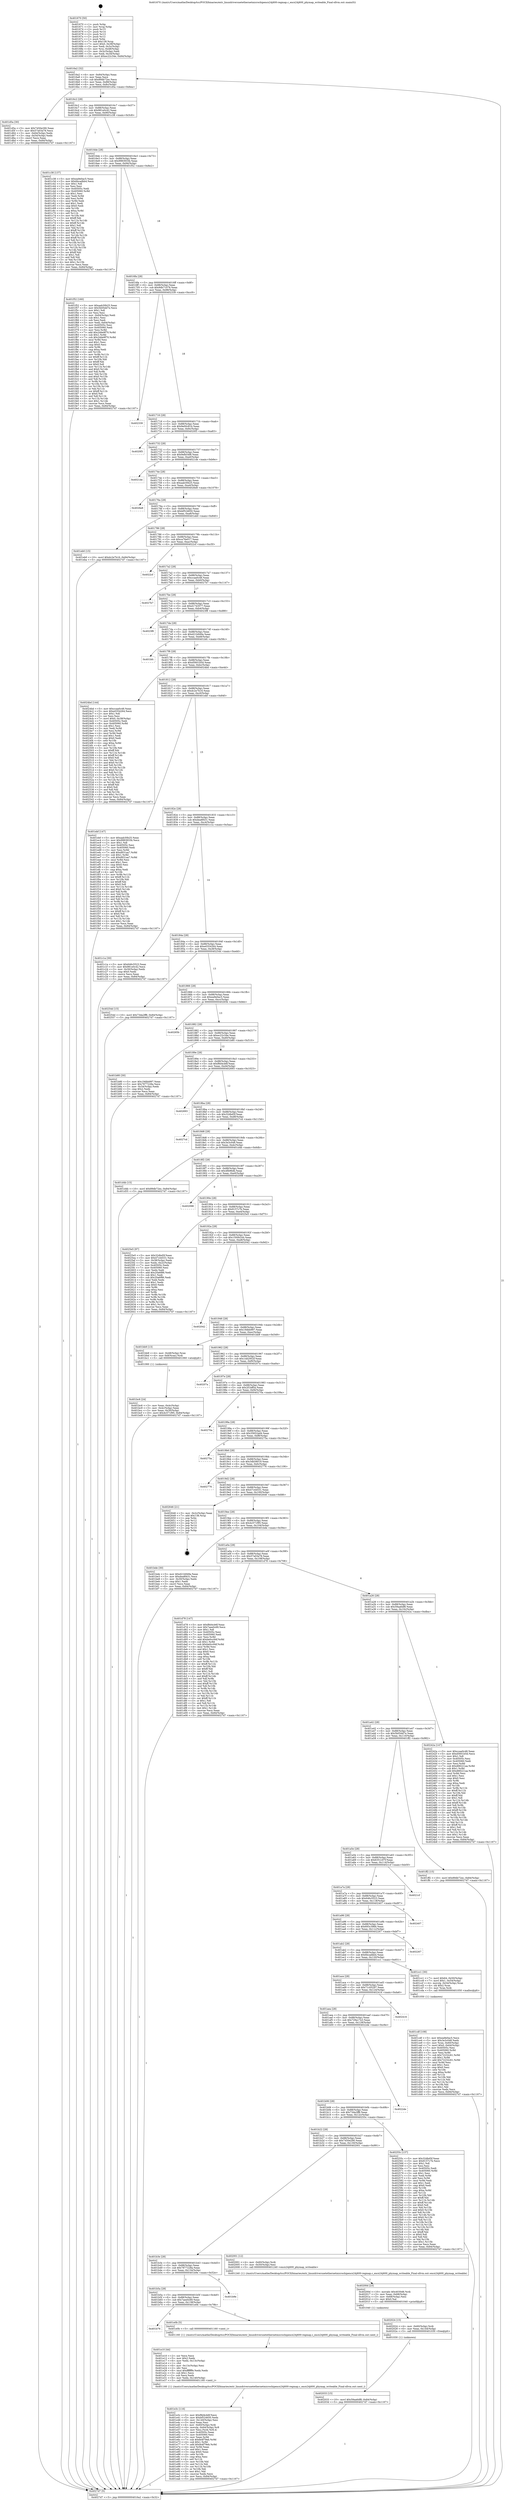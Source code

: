 digraph "0x401670" {
  label = "0x401670 (/mnt/c/Users/mathe/Desktop/tcc/POCII/binaries/extr_linuxdriversnetethernetmicrochipencx24j600-regmap.c_encx24j600_phymap_writeable_Final-ollvm.out::main(0))"
  labelloc = "t"
  node[shape=record]

  Entry [label="",width=0.3,height=0.3,shape=circle,fillcolor=black,style=filled]
  "0x4016a2" [label="{
     0x4016a2 [32]\l
     | [instrs]\l
     &nbsp;&nbsp;0x4016a2 \<+6\>: mov -0x84(%rbp),%eax\l
     &nbsp;&nbsp;0x4016a8 \<+2\>: mov %eax,%ecx\l
     &nbsp;&nbsp;0x4016aa \<+6\>: sub $0x89db72ec,%ecx\l
     &nbsp;&nbsp;0x4016b0 \<+6\>: mov %eax,-0x88(%rbp)\l
     &nbsp;&nbsp;0x4016b6 \<+6\>: mov %ecx,-0x8c(%rbp)\l
     &nbsp;&nbsp;0x4016bc \<+6\>: je 0000000000401d5a \<main+0x6ea\>\l
  }"]
  "0x401d5a" [label="{
     0x401d5a [30]\l
     | [instrs]\l
     &nbsp;&nbsp;0x401d5a \<+5\>: mov $0x7450e290,%eax\l
     &nbsp;&nbsp;0x401d5f \<+5\>: mov $0x57a03a78,%ecx\l
     &nbsp;&nbsp;0x401d64 \<+3\>: mov -0x64(%rbp),%edx\l
     &nbsp;&nbsp;0x401d67 \<+3\>: cmp -0x54(%rbp),%edx\l
     &nbsp;&nbsp;0x401d6a \<+3\>: cmovl %ecx,%eax\l
     &nbsp;&nbsp;0x401d6d \<+6\>: mov %eax,-0x84(%rbp)\l
     &nbsp;&nbsp;0x401d73 \<+5\>: jmp 00000000004027d7 \<main+0x1167\>\l
  }"]
  "0x4016c2" [label="{
     0x4016c2 [28]\l
     | [instrs]\l
     &nbsp;&nbsp;0x4016c2 \<+5\>: jmp 00000000004016c7 \<main+0x57\>\l
     &nbsp;&nbsp;0x4016c7 \<+6\>: mov -0x88(%rbp),%eax\l
     &nbsp;&nbsp;0x4016cd \<+5\>: sub $0x981e0c42,%eax\l
     &nbsp;&nbsp;0x4016d2 \<+6\>: mov %eax,-0x90(%rbp)\l
     &nbsp;&nbsp;0x4016d8 \<+6\>: je 0000000000401c38 \<main+0x5c8\>\l
  }"]
  Exit [label="",width=0.3,height=0.3,shape=circle,fillcolor=black,style=filled,peripheries=2]
  "0x401c38" [label="{
     0x401c38 [137]\l
     | [instrs]\l
     &nbsp;&nbsp;0x401c38 \<+5\>: mov $0xea9e0ac5,%eax\l
     &nbsp;&nbsp;0x401c3d \<+5\>: mov $0x6bcadbb4,%ecx\l
     &nbsp;&nbsp;0x401c42 \<+2\>: mov $0x1,%dl\l
     &nbsp;&nbsp;0x401c44 \<+2\>: xor %esi,%esi\l
     &nbsp;&nbsp;0x401c46 \<+7\>: mov 0x40505c,%edi\l
     &nbsp;&nbsp;0x401c4d \<+8\>: mov 0x405060,%r8d\l
     &nbsp;&nbsp;0x401c55 \<+3\>: sub $0x1,%esi\l
     &nbsp;&nbsp;0x401c58 \<+3\>: mov %edi,%r9d\l
     &nbsp;&nbsp;0x401c5b \<+3\>: add %esi,%r9d\l
     &nbsp;&nbsp;0x401c5e \<+4\>: imul %r9d,%edi\l
     &nbsp;&nbsp;0x401c62 \<+3\>: and $0x1,%edi\l
     &nbsp;&nbsp;0x401c65 \<+3\>: cmp $0x0,%edi\l
     &nbsp;&nbsp;0x401c68 \<+4\>: sete %r10b\l
     &nbsp;&nbsp;0x401c6c \<+4\>: cmp $0xa,%r8d\l
     &nbsp;&nbsp;0x401c70 \<+4\>: setl %r11b\l
     &nbsp;&nbsp;0x401c74 \<+3\>: mov %r10b,%bl\l
     &nbsp;&nbsp;0x401c77 \<+3\>: xor $0xff,%bl\l
     &nbsp;&nbsp;0x401c7a \<+3\>: mov %r11b,%r14b\l
     &nbsp;&nbsp;0x401c7d \<+4\>: xor $0xff,%r14b\l
     &nbsp;&nbsp;0x401c81 \<+3\>: xor $0x1,%dl\l
     &nbsp;&nbsp;0x401c84 \<+3\>: mov %bl,%r15b\l
     &nbsp;&nbsp;0x401c87 \<+4\>: and $0xff,%r15b\l
     &nbsp;&nbsp;0x401c8b \<+3\>: and %dl,%r10b\l
     &nbsp;&nbsp;0x401c8e \<+3\>: mov %r14b,%r12b\l
     &nbsp;&nbsp;0x401c91 \<+4\>: and $0xff,%r12b\l
     &nbsp;&nbsp;0x401c95 \<+3\>: and %dl,%r11b\l
     &nbsp;&nbsp;0x401c98 \<+3\>: or %r10b,%r15b\l
     &nbsp;&nbsp;0x401c9b \<+3\>: or %r11b,%r12b\l
     &nbsp;&nbsp;0x401c9e \<+3\>: xor %r12b,%r15b\l
     &nbsp;&nbsp;0x401ca1 \<+3\>: or %r14b,%bl\l
     &nbsp;&nbsp;0x401ca4 \<+3\>: xor $0xff,%bl\l
     &nbsp;&nbsp;0x401ca7 \<+3\>: or $0x1,%dl\l
     &nbsp;&nbsp;0x401caa \<+2\>: and %dl,%bl\l
     &nbsp;&nbsp;0x401cac \<+3\>: or %bl,%r15b\l
     &nbsp;&nbsp;0x401caf \<+4\>: test $0x1,%r15b\l
     &nbsp;&nbsp;0x401cb3 \<+3\>: cmovne %ecx,%eax\l
     &nbsp;&nbsp;0x401cb6 \<+6\>: mov %eax,-0x84(%rbp)\l
     &nbsp;&nbsp;0x401cbc \<+5\>: jmp 00000000004027d7 \<main+0x1167\>\l
  }"]
  "0x4016de" [label="{
     0x4016de [28]\l
     | [instrs]\l
     &nbsp;&nbsp;0x4016de \<+5\>: jmp 00000000004016e3 \<main+0x73\>\l
     &nbsp;&nbsp;0x4016e3 \<+6\>: mov -0x88(%rbp),%eax\l
     &nbsp;&nbsp;0x4016e9 \<+5\>: sub $0x9983933b,%eax\l
     &nbsp;&nbsp;0x4016ee \<+6\>: mov %eax,-0x94(%rbp)\l
     &nbsp;&nbsp;0x4016f4 \<+6\>: je 0000000000401f52 \<main+0x8e2\>\l
  }"]
  "0x402033" [label="{
     0x402033 [15]\l
     | [instrs]\l
     &nbsp;&nbsp;0x402033 \<+10\>: movl $0x59aa6df8,-0x84(%rbp)\l
     &nbsp;&nbsp;0x40203d \<+5\>: jmp 00000000004027d7 \<main+0x1167\>\l
  }"]
  "0x401f52" [label="{
     0x401f52 [160]\l
     | [instrs]\l
     &nbsp;&nbsp;0x401f52 \<+5\>: mov $0xaab30b25,%eax\l
     &nbsp;&nbsp;0x401f57 \<+5\>: mov $0x5b05dd7e,%ecx\l
     &nbsp;&nbsp;0x401f5c \<+2\>: mov $0x1,%dl\l
     &nbsp;&nbsp;0x401f5e \<+2\>: xor %esi,%esi\l
     &nbsp;&nbsp;0x401f60 \<+3\>: mov -0x64(%rbp),%edi\l
     &nbsp;&nbsp;0x401f63 \<+3\>: sub $0x1,%esi\l
     &nbsp;&nbsp;0x401f66 \<+2\>: sub %esi,%edi\l
     &nbsp;&nbsp;0x401f68 \<+3\>: mov %edi,-0x64(%rbp)\l
     &nbsp;&nbsp;0x401f6b \<+7\>: mov 0x40505c,%esi\l
     &nbsp;&nbsp;0x401f72 \<+7\>: mov 0x405060,%edi\l
     &nbsp;&nbsp;0x401f79 \<+3\>: mov %esi,%r8d\l
     &nbsp;&nbsp;0x401f7c \<+7\>: add $0x2dde9f70,%r8d\l
     &nbsp;&nbsp;0x401f83 \<+4\>: sub $0x1,%r8d\l
     &nbsp;&nbsp;0x401f87 \<+7\>: sub $0x2dde9f70,%r8d\l
     &nbsp;&nbsp;0x401f8e \<+4\>: imul %r8d,%esi\l
     &nbsp;&nbsp;0x401f92 \<+3\>: and $0x1,%esi\l
     &nbsp;&nbsp;0x401f95 \<+3\>: cmp $0x0,%esi\l
     &nbsp;&nbsp;0x401f98 \<+4\>: sete %r9b\l
     &nbsp;&nbsp;0x401f9c \<+3\>: cmp $0xa,%edi\l
     &nbsp;&nbsp;0x401f9f \<+4\>: setl %r10b\l
     &nbsp;&nbsp;0x401fa3 \<+3\>: mov %r9b,%r11b\l
     &nbsp;&nbsp;0x401fa6 \<+4\>: xor $0xff,%r11b\l
     &nbsp;&nbsp;0x401faa \<+3\>: mov %r10b,%bl\l
     &nbsp;&nbsp;0x401fad \<+3\>: xor $0xff,%bl\l
     &nbsp;&nbsp;0x401fb0 \<+3\>: xor $0x0,%dl\l
     &nbsp;&nbsp;0x401fb3 \<+3\>: mov %r11b,%r14b\l
     &nbsp;&nbsp;0x401fb6 \<+4\>: and $0x0,%r14b\l
     &nbsp;&nbsp;0x401fba \<+3\>: and %dl,%r9b\l
     &nbsp;&nbsp;0x401fbd \<+3\>: mov %bl,%r15b\l
     &nbsp;&nbsp;0x401fc0 \<+4\>: and $0x0,%r15b\l
     &nbsp;&nbsp;0x401fc4 \<+3\>: and %dl,%r10b\l
     &nbsp;&nbsp;0x401fc7 \<+3\>: or %r9b,%r14b\l
     &nbsp;&nbsp;0x401fca \<+3\>: or %r10b,%r15b\l
     &nbsp;&nbsp;0x401fcd \<+3\>: xor %r15b,%r14b\l
     &nbsp;&nbsp;0x401fd0 \<+3\>: or %bl,%r11b\l
     &nbsp;&nbsp;0x401fd3 \<+4\>: xor $0xff,%r11b\l
     &nbsp;&nbsp;0x401fd7 \<+3\>: or $0x0,%dl\l
     &nbsp;&nbsp;0x401fda \<+3\>: and %dl,%r11b\l
     &nbsp;&nbsp;0x401fdd \<+3\>: or %r11b,%r14b\l
     &nbsp;&nbsp;0x401fe0 \<+4\>: test $0x1,%r14b\l
     &nbsp;&nbsp;0x401fe4 \<+3\>: cmovne %ecx,%eax\l
     &nbsp;&nbsp;0x401fe7 \<+6\>: mov %eax,-0x84(%rbp)\l
     &nbsp;&nbsp;0x401fed \<+5\>: jmp 00000000004027d7 \<main+0x1167\>\l
  }"]
  "0x4016fa" [label="{
     0x4016fa [28]\l
     | [instrs]\l
     &nbsp;&nbsp;0x4016fa \<+5\>: jmp 00000000004016ff \<main+0x8f\>\l
     &nbsp;&nbsp;0x4016ff \<+6\>: mov -0x88(%rbp),%eax\l
     &nbsp;&nbsp;0x401705 \<+5\>: sub $0x9db71078,%eax\l
     &nbsp;&nbsp;0x40170a \<+6\>: mov %eax,-0x98(%rbp)\l
     &nbsp;&nbsp;0x401710 \<+6\>: je 0000000000402339 \<main+0xcc9\>\l
  }"]
  "0x402024" [label="{
     0x402024 [15]\l
     | [instrs]\l
     &nbsp;&nbsp;0x402024 \<+4\>: mov -0x60(%rbp),%rdi\l
     &nbsp;&nbsp;0x402028 \<+6\>: mov %eax,-0x144(%rbp)\l
     &nbsp;&nbsp;0x40202e \<+5\>: call 0000000000401030 \<free@plt\>\l
     | [calls]\l
     &nbsp;&nbsp;0x401030 \{1\} (unknown)\l
  }"]
  "0x402339" [label="{
     0x402339\l
  }", style=dashed]
  "0x401716" [label="{
     0x401716 [28]\l
     | [instrs]\l
     &nbsp;&nbsp;0x401716 \<+5\>: jmp 000000000040171b \<main+0xab\>\l
     &nbsp;&nbsp;0x40171b \<+6\>: mov -0x88(%rbp),%eax\l
     &nbsp;&nbsp;0x401721 \<+5\>: sub $0x9e00c81b,%eax\l
     &nbsp;&nbsp;0x401726 \<+6\>: mov %eax,-0x9c(%rbp)\l
     &nbsp;&nbsp;0x40172c \<+6\>: je 00000000004020f3 \<main+0xa83\>\l
  }"]
  "0x40200d" [label="{
     0x40200d [23]\l
     | [instrs]\l
     &nbsp;&nbsp;0x40200d \<+10\>: movabs $0x4030d6,%rdi\l
     &nbsp;&nbsp;0x402017 \<+3\>: mov %eax,-0x68(%rbp)\l
     &nbsp;&nbsp;0x40201a \<+3\>: mov -0x68(%rbp),%esi\l
     &nbsp;&nbsp;0x40201d \<+2\>: mov $0x0,%al\l
     &nbsp;&nbsp;0x40201f \<+5\>: call 0000000000401040 \<printf@plt\>\l
     | [calls]\l
     &nbsp;&nbsp;0x401040 \{1\} (unknown)\l
  }"]
  "0x4020f3" [label="{
     0x4020f3\l
  }", style=dashed]
  "0x401732" [label="{
     0x401732 [28]\l
     | [instrs]\l
     &nbsp;&nbsp;0x401732 \<+5\>: jmp 0000000000401737 \<main+0xc7\>\l
     &nbsp;&nbsp;0x401737 \<+6\>: mov -0x88(%rbp),%eax\l
     &nbsp;&nbsp;0x40173d \<+5\>: sub $0x9efb54f6,%eax\l
     &nbsp;&nbsp;0x401742 \<+6\>: mov %eax,-0xa0(%rbp)\l
     &nbsp;&nbsp;0x401748 \<+6\>: je 00000000004021de \<main+0xb6e\>\l
  }"]
  "0x401e3c" [label="{
     0x401e3c [116]\l
     | [instrs]\l
     &nbsp;&nbsp;0x401e3c \<+5\>: mov $0xf8d4cb6f,%ecx\l
     &nbsp;&nbsp;0x401e41 \<+5\>: mov $0xbf524650,%edx\l
     &nbsp;&nbsp;0x401e46 \<+6\>: mov -0x140(%rbp),%esi\l
     &nbsp;&nbsp;0x401e4c \<+3\>: imul %eax,%esi\l
     &nbsp;&nbsp;0x401e4f \<+4\>: mov -0x60(%rbp),%rdi\l
     &nbsp;&nbsp;0x401e53 \<+4\>: movslq -0x64(%rbp),%r8\l
     &nbsp;&nbsp;0x401e57 \<+4\>: mov %esi,(%rdi,%r8,4)\l
     &nbsp;&nbsp;0x401e5b \<+7\>: mov 0x40505c,%eax\l
     &nbsp;&nbsp;0x401e62 \<+7\>: mov 0x405060,%esi\l
     &nbsp;&nbsp;0x401e69 \<+3\>: mov %eax,%r9d\l
     &nbsp;&nbsp;0x401e6c \<+7\>: sub $0xfe4f79eb,%r9d\l
     &nbsp;&nbsp;0x401e73 \<+4\>: sub $0x1,%r9d\l
     &nbsp;&nbsp;0x401e77 \<+7\>: add $0xfe4f79eb,%r9d\l
     &nbsp;&nbsp;0x401e7e \<+4\>: imul %r9d,%eax\l
     &nbsp;&nbsp;0x401e82 \<+3\>: and $0x1,%eax\l
     &nbsp;&nbsp;0x401e85 \<+3\>: cmp $0x0,%eax\l
     &nbsp;&nbsp;0x401e88 \<+4\>: sete %r10b\l
     &nbsp;&nbsp;0x401e8c \<+3\>: cmp $0xa,%esi\l
     &nbsp;&nbsp;0x401e8f \<+4\>: setl %r11b\l
     &nbsp;&nbsp;0x401e93 \<+3\>: mov %r10b,%bl\l
     &nbsp;&nbsp;0x401e96 \<+3\>: and %r11b,%bl\l
     &nbsp;&nbsp;0x401e99 \<+3\>: xor %r11b,%r10b\l
     &nbsp;&nbsp;0x401e9c \<+3\>: or %r10b,%bl\l
     &nbsp;&nbsp;0x401e9f \<+3\>: test $0x1,%bl\l
     &nbsp;&nbsp;0x401ea2 \<+3\>: cmovne %edx,%ecx\l
     &nbsp;&nbsp;0x401ea5 \<+6\>: mov %ecx,-0x84(%rbp)\l
     &nbsp;&nbsp;0x401eab \<+5\>: jmp 00000000004027d7 \<main+0x1167\>\l
  }"]
  "0x4021de" [label="{
     0x4021de\l
  }", style=dashed]
  "0x40174e" [label="{
     0x40174e [28]\l
     | [instrs]\l
     &nbsp;&nbsp;0x40174e \<+5\>: jmp 0000000000401753 \<main+0xe3\>\l
     &nbsp;&nbsp;0x401753 \<+6\>: mov -0x88(%rbp),%eax\l
     &nbsp;&nbsp;0x401759 \<+5\>: sub $0xaab30b25,%eax\l
     &nbsp;&nbsp;0x40175e \<+6\>: mov %eax,-0xa4(%rbp)\l
     &nbsp;&nbsp;0x401764 \<+6\>: je 00000000004026e8 \<main+0x1078\>\l
  }"]
  "0x401e10" [label="{
     0x401e10 [44]\l
     | [instrs]\l
     &nbsp;&nbsp;0x401e10 \<+2\>: xor %ecx,%ecx\l
     &nbsp;&nbsp;0x401e12 \<+5\>: mov $0x2,%edx\l
     &nbsp;&nbsp;0x401e17 \<+6\>: mov %edx,-0x13c(%rbp)\l
     &nbsp;&nbsp;0x401e1d \<+1\>: cltd\l
     &nbsp;&nbsp;0x401e1e \<+6\>: mov -0x13c(%rbp),%esi\l
     &nbsp;&nbsp;0x401e24 \<+2\>: idiv %esi\l
     &nbsp;&nbsp;0x401e26 \<+6\>: imul $0xfffffffe,%edx,%edx\l
     &nbsp;&nbsp;0x401e2c \<+3\>: sub $0x1,%ecx\l
     &nbsp;&nbsp;0x401e2f \<+2\>: sub %ecx,%edx\l
     &nbsp;&nbsp;0x401e31 \<+6\>: mov %edx,-0x140(%rbp)\l
     &nbsp;&nbsp;0x401e37 \<+5\>: call 0000000000401160 \<next_i\>\l
     | [calls]\l
     &nbsp;&nbsp;0x401160 \{1\} (/mnt/c/Users/mathe/Desktop/tcc/POCII/binaries/extr_linuxdriversnetethernetmicrochipencx24j600-regmap.c_encx24j600_phymap_writeable_Final-ollvm.out::next_i)\l
  }"]
  "0x4026e8" [label="{
     0x4026e8\l
  }", style=dashed]
  "0x40176a" [label="{
     0x40176a [28]\l
     | [instrs]\l
     &nbsp;&nbsp;0x40176a \<+5\>: jmp 000000000040176f \<main+0xff\>\l
     &nbsp;&nbsp;0x40176f \<+6\>: mov -0x88(%rbp),%eax\l
     &nbsp;&nbsp;0x401775 \<+5\>: sub $0xbf524650,%eax\l
     &nbsp;&nbsp;0x40177a \<+6\>: mov %eax,-0xa8(%rbp)\l
     &nbsp;&nbsp;0x401780 \<+6\>: je 0000000000401eb0 \<main+0x840\>\l
  }"]
  "0x401b76" [label="{
     0x401b76\l
  }", style=dashed]
  "0x401eb0" [label="{
     0x401eb0 [15]\l
     | [instrs]\l
     &nbsp;&nbsp;0x401eb0 \<+10\>: movl $0xdc2e7b16,-0x84(%rbp)\l
     &nbsp;&nbsp;0x401eba \<+5\>: jmp 00000000004027d7 \<main+0x1167\>\l
  }"]
  "0x401786" [label="{
     0x401786 [28]\l
     | [instrs]\l
     &nbsp;&nbsp;0x401786 \<+5\>: jmp 000000000040178b \<main+0x11b\>\l
     &nbsp;&nbsp;0x40178b \<+6\>: mov -0x88(%rbp),%eax\l
     &nbsp;&nbsp;0x401791 \<+5\>: sub $0xca76e017,%eax\l
     &nbsp;&nbsp;0x401796 \<+6\>: mov %eax,-0xac(%rbp)\l
     &nbsp;&nbsp;0x40179c \<+6\>: je 00000000004022cf \<main+0xc5f\>\l
  }"]
  "0x401e0b" [label="{
     0x401e0b [5]\l
     | [instrs]\l
     &nbsp;&nbsp;0x401e0b \<+5\>: call 0000000000401160 \<next_i\>\l
     | [calls]\l
     &nbsp;&nbsp;0x401160 \{1\} (/mnt/c/Users/mathe/Desktop/tcc/POCII/binaries/extr_linuxdriversnetethernetmicrochipencx24j600-regmap.c_encx24j600_phymap_writeable_Final-ollvm.out::next_i)\l
  }"]
  "0x4022cf" [label="{
     0x4022cf\l
  }", style=dashed]
  "0x4017a2" [label="{
     0x4017a2 [28]\l
     | [instrs]\l
     &nbsp;&nbsp;0x4017a2 \<+5\>: jmp 00000000004017a7 \<main+0x137\>\l
     &nbsp;&nbsp;0x4017a7 \<+6\>: mov -0x88(%rbp),%eax\l
     &nbsp;&nbsp;0x4017ad \<+5\>: sub $0xccaa0c48,%eax\l
     &nbsp;&nbsp;0x4017b2 \<+6\>: mov %eax,-0xb0(%rbp)\l
     &nbsp;&nbsp;0x4017b8 \<+6\>: je 00000000004027b7 \<main+0x1147\>\l
  }"]
  "0x401b5a" [label="{
     0x401b5a [28]\l
     | [instrs]\l
     &nbsp;&nbsp;0x401b5a \<+5\>: jmp 0000000000401b5f \<main+0x4ef\>\l
     &nbsp;&nbsp;0x401b5f \<+6\>: mov -0x88(%rbp),%eax\l
     &nbsp;&nbsp;0x401b65 \<+5\>: sub $0x7aee0c69,%eax\l
     &nbsp;&nbsp;0x401b6a \<+6\>: mov %eax,-0x138(%rbp)\l
     &nbsp;&nbsp;0x401b70 \<+6\>: je 0000000000401e0b \<main+0x79b\>\l
  }"]
  "0x4027b7" [label="{
     0x4027b7\l
  }", style=dashed]
  "0x4017be" [label="{
     0x4017be [28]\l
     | [instrs]\l
     &nbsp;&nbsp;0x4017be \<+5\>: jmp 00000000004017c3 \<main+0x153\>\l
     &nbsp;&nbsp;0x4017c3 \<+6\>: mov -0x88(%rbp),%eax\l
     &nbsp;&nbsp;0x4017c9 \<+5\>: sub $0xd1743577,%eax\l
     &nbsp;&nbsp;0x4017ce \<+6\>: mov %eax,-0xb4(%rbp)\l
     &nbsp;&nbsp;0x4017d4 \<+6\>: je 00000000004023f8 \<main+0xd88\>\l
  }"]
  "0x401b9e" [label="{
     0x401b9e\l
  }", style=dashed]
  "0x4023f8" [label="{
     0x4023f8\l
  }", style=dashed]
  "0x4017da" [label="{
     0x4017da [28]\l
     | [instrs]\l
     &nbsp;&nbsp;0x4017da \<+5\>: jmp 00000000004017df \<main+0x16f\>\l
     &nbsp;&nbsp;0x4017df \<+6\>: mov -0x88(%rbp),%eax\l
     &nbsp;&nbsp;0x4017e5 \<+5\>: sub $0xd21b949a,%eax\l
     &nbsp;&nbsp;0x4017ea \<+6\>: mov %eax,-0xb8(%rbp)\l
     &nbsp;&nbsp;0x4017f0 \<+6\>: je 0000000000401bfc \<main+0x58c\>\l
  }"]
  "0x401b3e" [label="{
     0x401b3e [28]\l
     | [instrs]\l
     &nbsp;&nbsp;0x401b3e \<+5\>: jmp 0000000000401b43 \<main+0x4d3\>\l
     &nbsp;&nbsp;0x401b43 \<+6\>: mov -0x88(%rbp),%eax\l
     &nbsp;&nbsp;0x401b49 \<+5\>: sub $0x7877228a,%eax\l
     &nbsp;&nbsp;0x401b4e \<+6\>: mov %eax,-0x134(%rbp)\l
     &nbsp;&nbsp;0x401b54 \<+6\>: je 0000000000401b9e \<main+0x52e\>\l
  }"]
  "0x401bfc" [label="{
     0x401bfc\l
  }", style=dashed]
  "0x4017f6" [label="{
     0x4017f6 [28]\l
     | [instrs]\l
     &nbsp;&nbsp;0x4017f6 \<+5\>: jmp 00000000004017fb \<main+0x18b\>\l
     &nbsp;&nbsp;0x4017fb \<+6\>: mov -0x88(%rbp),%eax\l
     &nbsp;&nbsp;0x401801 \<+5\>: sub $0xd5601b5d,%eax\l
     &nbsp;&nbsp;0x401806 \<+6\>: mov %eax,-0xbc(%rbp)\l
     &nbsp;&nbsp;0x40180c \<+6\>: je 00000000004024bd \<main+0xe4d\>\l
  }"]
  "0x402001" [label="{
     0x402001 [12]\l
     | [instrs]\l
     &nbsp;&nbsp;0x402001 \<+4\>: mov -0x60(%rbp),%rdi\l
     &nbsp;&nbsp;0x402005 \<+3\>: mov -0x50(%rbp),%esi\l
     &nbsp;&nbsp;0x402008 \<+5\>: call 0000000000401240 \<encx24j600_phymap_writeable\>\l
     | [calls]\l
     &nbsp;&nbsp;0x401240 \{1\} (/mnt/c/Users/mathe/Desktop/tcc/POCII/binaries/extr_linuxdriversnetethernetmicrochipencx24j600-regmap.c_encx24j600_phymap_writeable_Final-ollvm.out::encx24j600_phymap_writeable)\l
  }"]
  "0x4024bd" [label="{
     0x4024bd [144]\l
     | [instrs]\l
     &nbsp;&nbsp;0x4024bd \<+5\>: mov $0xccaa0c48,%eax\l
     &nbsp;&nbsp;0x4024c2 \<+5\>: mov $0xe0354264,%ecx\l
     &nbsp;&nbsp;0x4024c7 \<+2\>: mov $0x1,%dl\l
     &nbsp;&nbsp;0x4024c9 \<+2\>: xor %esi,%esi\l
     &nbsp;&nbsp;0x4024cb \<+7\>: movl $0x0,-0x38(%rbp)\l
     &nbsp;&nbsp;0x4024d2 \<+7\>: mov 0x40505c,%edi\l
     &nbsp;&nbsp;0x4024d9 \<+8\>: mov 0x405060,%r8d\l
     &nbsp;&nbsp;0x4024e1 \<+3\>: sub $0x1,%esi\l
     &nbsp;&nbsp;0x4024e4 \<+3\>: mov %edi,%r9d\l
     &nbsp;&nbsp;0x4024e7 \<+3\>: add %esi,%r9d\l
     &nbsp;&nbsp;0x4024ea \<+4\>: imul %r9d,%edi\l
     &nbsp;&nbsp;0x4024ee \<+3\>: and $0x1,%edi\l
     &nbsp;&nbsp;0x4024f1 \<+3\>: cmp $0x0,%edi\l
     &nbsp;&nbsp;0x4024f4 \<+4\>: sete %r10b\l
     &nbsp;&nbsp;0x4024f8 \<+4\>: cmp $0xa,%r8d\l
     &nbsp;&nbsp;0x4024fc \<+4\>: setl %r11b\l
     &nbsp;&nbsp;0x402500 \<+3\>: mov %r10b,%bl\l
     &nbsp;&nbsp;0x402503 \<+3\>: xor $0xff,%bl\l
     &nbsp;&nbsp;0x402506 \<+3\>: mov %r11b,%r14b\l
     &nbsp;&nbsp;0x402509 \<+4\>: xor $0xff,%r14b\l
     &nbsp;&nbsp;0x40250d \<+3\>: xor $0x0,%dl\l
     &nbsp;&nbsp;0x402510 \<+3\>: mov %bl,%r15b\l
     &nbsp;&nbsp;0x402513 \<+4\>: and $0x0,%r15b\l
     &nbsp;&nbsp;0x402517 \<+3\>: and %dl,%r10b\l
     &nbsp;&nbsp;0x40251a \<+3\>: mov %r14b,%r12b\l
     &nbsp;&nbsp;0x40251d \<+4\>: and $0x0,%r12b\l
     &nbsp;&nbsp;0x402521 \<+3\>: and %dl,%r11b\l
     &nbsp;&nbsp;0x402524 \<+3\>: or %r10b,%r15b\l
     &nbsp;&nbsp;0x402527 \<+3\>: or %r11b,%r12b\l
     &nbsp;&nbsp;0x40252a \<+3\>: xor %r12b,%r15b\l
     &nbsp;&nbsp;0x40252d \<+3\>: or %r14b,%bl\l
     &nbsp;&nbsp;0x402530 \<+3\>: xor $0xff,%bl\l
     &nbsp;&nbsp;0x402533 \<+3\>: or $0x0,%dl\l
     &nbsp;&nbsp;0x402536 \<+2\>: and %dl,%bl\l
     &nbsp;&nbsp;0x402538 \<+3\>: or %bl,%r15b\l
     &nbsp;&nbsp;0x40253b \<+4\>: test $0x1,%r15b\l
     &nbsp;&nbsp;0x40253f \<+3\>: cmovne %ecx,%eax\l
     &nbsp;&nbsp;0x402542 \<+6\>: mov %eax,-0x84(%rbp)\l
     &nbsp;&nbsp;0x402548 \<+5\>: jmp 00000000004027d7 \<main+0x1167\>\l
  }"]
  "0x401812" [label="{
     0x401812 [28]\l
     | [instrs]\l
     &nbsp;&nbsp;0x401812 \<+5\>: jmp 0000000000401817 \<main+0x1a7\>\l
     &nbsp;&nbsp;0x401817 \<+6\>: mov -0x88(%rbp),%eax\l
     &nbsp;&nbsp;0x40181d \<+5\>: sub $0xdc2e7b16,%eax\l
     &nbsp;&nbsp;0x401822 \<+6\>: mov %eax,-0xc0(%rbp)\l
     &nbsp;&nbsp;0x401828 \<+6\>: je 0000000000401ebf \<main+0x84f\>\l
  }"]
  "0x401b22" [label="{
     0x401b22 [28]\l
     | [instrs]\l
     &nbsp;&nbsp;0x401b22 \<+5\>: jmp 0000000000401b27 \<main+0x4b7\>\l
     &nbsp;&nbsp;0x401b27 \<+6\>: mov -0x88(%rbp),%eax\l
     &nbsp;&nbsp;0x401b2d \<+5\>: sub $0x7450e290,%eax\l
     &nbsp;&nbsp;0x401b32 \<+6\>: mov %eax,-0x130(%rbp)\l
     &nbsp;&nbsp;0x401b38 \<+6\>: je 0000000000402001 \<main+0x991\>\l
  }"]
  "0x401ebf" [label="{
     0x401ebf [147]\l
     | [instrs]\l
     &nbsp;&nbsp;0x401ebf \<+5\>: mov $0xaab30b25,%eax\l
     &nbsp;&nbsp;0x401ec4 \<+5\>: mov $0x9983933b,%ecx\l
     &nbsp;&nbsp;0x401ec9 \<+2\>: mov $0x1,%dl\l
     &nbsp;&nbsp;0x401ecb \<+7\>: mov 0x40505c,%esi\l
     &nbsp;&nbsp;0x401ed2 \<+7\>: mov 0x405060,%edi\l
     &nbsp;&nbsp;0x401ed9 \<+3\>: mov %esi,%r8d\l
     &nbsp;&nbsp;0x401edc \<+7\>: add $0xd931aa7,%r8d\l
     &nbsp;&nbsp;0x401ee3 \<+4\>: sub $0x1,%r8d\l
     &nbsp;&nbsp;0x401ee7 \<+7\>: sub $0xd931aa7,%r8d\l
     &nbsp;&nbsp;0x401eee \<+4\>: imul %r8d,%esi\l
     &nbsp;&nbsp;0x401ef2 \<+3\>: and $0x1,%esi\l
     &nbsp;&nbsp;0x401ef5 \<+3\>: cmp $0x0,%esi\l
     &nbsp;&nbsp;0x401ef8 \<+4\>: sete %r9b\l
     &nbsp;&nbsp;0x401efc \<+3\>: cmp $0xa,%edi\l
     &nbsp;&nbsp;0x401eff \<+4\>: setl %r10b\l
     &nbsp;&nbsp;0x401f03 \<+3\>: mov %r9b,%r11b\l
     &nbsp;&nbsp;0x401f06 \<+4\>: xor $0xff,%r11b\l
     &nbsp;&nbsp;0x401f0a \<+3\>: mov %r10b,%bl\l
     &nbsp;&nbsp;0x401f0d \<+3\>: xor $0xff,%bl\l
     &nbsp;&nbsp;0x401f10 \<+3\>: xor $0x0,%dl\l
     &nbsp;&nbsp;0x401f13 \<+3\>: mov %r11b,%r14b\l
     &nbsp;&nbsp;0x401f16 \<+4\>: and $0x0,%r14b\l
     &nbsp;&nbsp;0x401f1a \<+3\>: and %dl,%r9b\l
     &nbsp;&nbsp;0x401f1d \<+3\>: mov %bl,%r15b\l
     &nbsp;&nbsp;0x401f20 \<+4\>: and $0x0,%r15b\l
     &nbsp;&nbsp;0x401f24 \<+3\>: and %dl,%r10b\l
     &nbsp;&nbsp;0x401f27 \<+3\>: or %r9b,%r14b\l
     &nbsp;&nbsp;0x401f2a \<+3\>: or %r10b,%r15b\l
     &nbsp;&nbsp;0x401f2d \<+3\>: xor %r15b,%r14b\l
     &nbsp;&nbsp;0x401f30 \<+3\>: or %bl,%r11b\l
     &nbsp;&nbsp;0x401f33 \<+4\>: xor $0xff,%r11b\l
     &nbsp;&nbsp;0x401f37 \<+3\>: or $0x0,%dl\l
     &nbsp;&nbsp;0x401f3a \<+3\>: and %dl,%r11b\l
     &nbsp;&nbsp;0x401f3d \<+3\>: or %r11b,%r14b\l
     &nbsp;&nbsp;0x401f40 \<+4\>: test $0x1,%r14b\l
     &nbsp;&nbsp;0x401f44 \<+3\>: cmovne %ecx,%eax\l
     &nbsp;&nbsp;0x401f47 \<+6\>: mov %eax,-0x84(%rbp)\l
     &nbsp;&nbsp;0x401f4d \<+5\>: jmp 00000000004027d7 \<main+0x1167\>\l
  }"]
  "0x40182e" [label="{
     0x40182e [28]\l
     | [instrs]\l
     &nbsp;&nbsp;0x40182e \<+5\>: jmp 0000000000401833 \<main+0x1c3\>\l
     &nbsp;&nbsp;0x401833 \<+6\>: mov -0x88(%rbp),%eax\l
     &nbsp;&nbsp;0x401839 \<+5\>: sub $0xdea8f431,%eax\l
     &nbsp;&nbsp;0x40183e \<+6\>: mov %eax,-0xc4(%rbp)\l
     &nbsp;&nbsp;0x401844 \<+6\>: je 0000000000401c1a \<main+0x5aa\>\l
  }"]
  "0x40255c" [label="{
     0x40255c [137]\l
     | [instrs]\l
     &nbsp;&nbsp;0x40255c \<+5\>: mov $0x32dbd5f,%eax\l
     &nbsp;&nbsp;0x402561 \<+5\>: mov $0x9157c7b,%ecx\l
     &nbsp;&nbsp;0x402566 \<+2\>: mov $0x1,%dl\l
     &nbsp;&nbsp;0x402568 \<+2\>: xor %esi,%esi\l
     &nbsp;&nbsp;0x40256a \<+7\>: mov 0x40505c,%edi\l
     &nbsp;&nbsp;0x402571 \<+8\>: mov 0x405060,%r8d\l
     &nbsp;&nbsp;0x402579 \<+3\>: sub $0x1,%esi\l
     &nbsp;&nbsp;0x40257c \<+3\>: mov %edi,%r9d\l
     &nbsp;&nbsp;0x40257f \<+3\>: add %esi,%r9d\l
     &nbsp;&nbsp;0x402582 \<+4\>: imul %r9d,%edi\l
     &nbsp;&nbsp;0x402586 \<+3\>: and $0x1,%edi\l
     &nbsp;&nbsp;0x402589 \<+3\>: cmp $0x0,%edi\l
     &nbsp;&nbsp;0x40258c \<+4\>: sete %r10b\l
     &nbsp;&nbsp;0x402590 \<+4\>: cmp $0xa,%r8d\l
     &nbsp;&nbsp;0x402594 \<+4\>: setl %r11b\l
     &nbsp;&nbsp;0x402598 \<+3\>: mov %r10b,%bl\l
     &nbsp;&nbsp;0x40259b \<+3\>: xor $0xff,%bl\l
     &nbsp;&nbsp;0x40259e \<+3\>: mov %r11b,%r14b\l
     &nbsp;&nbsp;0x4025a1 \<+4\>: xor $0xff,%r14b\l
     &nbsp;&nbsp;0x4025a5 \<+3\>: xor $0x0,%dl\l
     &nbsp;&nbsp;0x4025a8 \<+3\>: mov %bl,%r15b\l
     &nbsp;&nbsp;0x4025ab \<+4\>: and $0x0,%r15b\l
     &nbsp;&nbsp;0x4025af \<+3\>: and %dl,%r10b\l
     &nbsp;&nbsp;0x4025b2 \<+3\>: mov %r14b,%r12b\l
     &nbsp;&nbsp;0x4025b5 \<+4\>: and $0x0,%r12b\l
     &nbsp;&nbsp;0x4025b9 \<+3\>: and %dl,%r11b\l
     &nbsp;&nbsp;0x4025bc \<+3\>: or %r10b,%r15b\l
     &nbsp;&nbsp;0x4025bf \<+3\>: or %r11b,%r12b\l
     &nbsp;&nbsp;0x4025c2 \<+3\>: xor %r12b,%r15b\l
     &nbsp;&nbsp;0x4025c5 \<+3\>: or %r14b,%bl\l
     &nbsp;&nbsp;0x4025c8 \<+3\>: xor $0xff,%bl\l
     &nbsp;&nbsp;0x4025cb \<+3\>: or $0x0,%dl\l
     &nbsp;&nbsp;0x4025ce \<+2\>: and %dl,%bl\l
     &nbsp;&nbsp;0x4025d0 \<+3\>: or %bl,%r15b\l
     &nbsp;&nbsp;0x4025d3 \<+4\>: test $0x1,%r15b\l
     &nbsp;&nbsp;0x4025d7 \<+3\>: cmovne %ecx,%eax\l
     &nbsp;&nbsp;0x4025da \<+6\>: mov %eax,-0x84(%rbp)\l
     &nbsp;&nbsp;0x4025e0 \<+5\>: jmp 00000000004027d7 \<main+0x1167\>\l
  }"]
  "0x401c1a" [label="{
     0x401c1a [30]\l
     | [instrs]\l
     &nbsp;&nbsp;0x401c1a \<+5\>: mov $0x646c5523,%eax\l
     &nbsp;&nbsp;0x401c1f \<+5\>: mov $0x981e0c42,%ecx\l
     &nbsp;&nbsp;0x401c24 \<+3\>: mov -0x30(%rbp),%edx\l
     &nbsp;&nbsp;0x401c27 \<+3\>: cmp $0x0,%edx\l
     &nbsp;&nbsp;0x401c2a \<+3\>: cmove %ecx,%eax\l
     &nbsp;&nbsp;0x401c2d \<+6\>: mov %eax,-0x84(%rbp)\l
     &nbsp;&nbsp;0x401c33 \<+5\>: jmp 00000000004027d7 \<main+0x1167\>\l
  }"]
  "0x40184a" [label="{
     0x40184a [28]\l
     | [instrs]\l
     &nbsp;&nbsp;0x40184a \<+5\>: jmp 000000000040184f \<main+0x1df\>\l
     &nbsp;&nbsp;0x40184f \<+6\>: mov -0x88(%rbp),%eax\l
     &nbsp;&nbsp;0x401855 \<+5\>: sub $0xe0354264,%eax\l
     &nbsp;&nbsp;0x40185a \<+6\>: mov %eax,-0xc8(%rbp)\l
     &nbsp;&nbsp;0x401860 \<+6\>: je 000000000040254d \<main+0xedd\>\l
  }"]
  "0x401b06" [label="{
     0x401b06 [28]\l
     | [instrs]\l
     &nbsp;&nbsp;0x401b06 \<+5\>: jmp 0000000000401b0b \<main+0x49b\>\l
     &nbsp;&nbsp;0x401b0b \<+6\>: mov -0x88(%rbp),%eax\l
     &nbsp;&nbsp;0x401b11 \<+5\>: sub $0x73da2ff8,%eax\l
     &nbsp;&nbsp;0x401b16 \<+6\>: mov %eax,-0x12c(%rbp)\l
     &nbsp;&nbsp;0x401b1c \<+6\>: je 000000000040255c \<main+0xeec\>\l
  }"]
  "0x40254d" [label="{
     0x40254d [15]\l
     | [instrs]\l
     &nbsp;&nbsp;0x40254d \<+10\>: movl $0x73da2ff8,-0x84(%rbp)\l
     &nbsp;&nbsp;0x402557 \<+5\>: jmp 00000000004027d7 \<main+0x1167\>\l
  }"]
  "0x401866" [label="{
     0x401866 [28]\l
     | [instrs]\l
     &nbsp;&nbsp;0x401866 \<+5\>: jmp 000000000040186b \<main+0x1fb\>\l
     &nbsp;&nbsp;0x40186b \<+6\>: mov -0x88(%rbp),%eax\l
     &nbsp;&nbsp;0x401871 \<+5\>: sub $0xea9e0ac5,%eax\l
     &nbsp;&nbsp;0x401876 \<+6\>: mov %eax,-0xcc(%rbp)\l
     &nbsp;&nbsp;0x40187c \<+6\>: je 000000000040265b \<main+0xfeb\>\l
  }"]
  "0x4022de" [label="{
     0x4022de\l
  }", style=dashed]
  "0x40265b" [label="{
     0x40265b\l
  }", style=dashed]
  "0x401882" [label="{
     0x401882 [28]\l
     | [instrs]\l
     &nbsp;&nbsp;0x401882 \<+5\>: jmp 0000000000401887 \<main+0x217\>\l
     &nbsp;&nbsp;0x401887 \<+6\>: mov -0x88(%rbp),%eax\l
     &nbsp;&nbsp;0x40188d \<+5\>: sub $0xec22c34e,%eax\l
     &nbsp;&nbsp;0x401892 \<+6\>: mov %eax,-0xd0(%rbp)\l
     &nbsp;&nbsp;0x401898 \<+6\>: je 0000000000401b80 \<main+0x510\>\l
  }"]
  "0x401aea" [label="{
     0x401aea [28]\l
     | [instrs]\l
     &nbsp;&nbsp;0x401aea \<+5\>: jmp 0000000000401aef \<main+0x47f\>\l
     &nbsp;&nbsp;0x401aef \<+6\>: mov -0x88(%rbp),%eax\l
     &nbsp;&nbsp;0x401af5 \<+5\>: sub $0x729a17e3,%eax\l
     &nbsp;&nbsp;0x401afa \<+6\>: mov %eax,-0x128(%rbp)\l
     &nbsp;&nbsp;0x401b00 \<+6\>: je 00000000004022de \<main+0xc6e\>\l
  }"]
  "0x401b80" [label="{
     0x401b80 [30]\l
     | [instrs]\l
     &nbsp;&nbsp;0x401b80 \<+5\>: mov $0x19dbb997,%eax\l
     &nbsp;&nbsp;0x401b85 \<+5\>: mov $0x7877228a,%ecx\l
     &nbsp;&nbsp;0x401b8a \<+3\>: mov -0x34(%rbp),%edx\l
     &nbsp;&nbsp;0x401b8d \<+3\>: cmp $0x2,%edx\l
     &nbsp;&nbsp;0x401b90 \<+3\>: cmovne %ecx,%eax\l
     &nbsp;&nbsp;0x401b93 \<+6\>: mov %eax,-0x84(%rbp)\l
     &nbsp;&nbsp;0x401b99 \<+5\>: jmp 00000000004027d7 \<main+0x1167\>\l
  }"]
  "0x40189e" [label="{
     0x40189e [28]\l
     | [instrs]\l
     &nbsp;&nbsp;0x40189e \<+5\>: jmp 00000000004018a3 \<main+0x233\>\l
     &nbsp;&nbsp;0x4018a3 \<+6\>: mov -0x88(%rbp),%eax\l
     &nbsp;&nbsp;0x4018a9 \<+5\>: sub $0xf8d4cb6f,%eax\l
     &nbsp;&nbsp;0x4018ae \<+6\>: mov %eax,-0xd4(%rbp)\l
     &nbsp;&nbsp;0x4018b4 \<+6\>: je 0000000000402693 \<main+0x1023\>\l
  }"]
  "0x4027d7" [label="{
     0x4027d7 [5]\l
     | [instrs]\l
     &nbsp;&nbsp;0x4027d7 \<+5\>: jmp 00000000004016a2 \<main+0x32\>\l
  }"]
  "0x401670" [label="{
     0x401670 [50]\l
     | [instrs]\l
     &nbsp;&nbsp;0x401670 \<+1\>: push %rbp\l
     &nbsp;&nbsp;0x401671 \<+3\>: mov %rsp,%rbp\l
     &nbsp;&nbsp;0x401674 \<+2\>: push %r15\l
     &nbsp;&nbsp;0x401676 \<+2\>: push %r14\l
     &nbsp;&nbsp;0x401678 \<+2\>: push %r13\l
     &nbsp;&nbsp;0x40167a \<+2\>: push %r12\l
     &nbsp;&nbsp;0x40167c \<+1\>: push %rbx\l
     &nbsp;&nbsp;0x40167d \<+7\>: sub $0x138,%rsp\l
     &nbsp;&nbsp;0x401684 \<+7\>: movl $0x0,-0x38(%rbp)\l
     &nbsp;&nbsp;0x40168b \<+3\>: mov %edi,-0x3c(%rbp)\l
     &nbsp;&nbsp;0x40168e \<+4\>: mov %rsi,-0x48(%rbp)\l
     &nbsp;&nbsp;0x401692 \<+3\>: mov -0x3c(%rbp),%edi\l
     &nbsp;&nbsp;0x401695 \<+3\>: mov %edi,-0x34(%rbp)\l
     &nbsp;&nbsp;0x401698 \<+10\>: movl $0xec22c34e,-0x84(%rbp)\l
  }"]
  "0x402416" [label="{
     0x402416\l
  }", style=dashed]
  "0x402693" [label="{
     0x402693\l
  }", style=dashed]
  "0x4018ba" [label="{
     0x4018ba [28]\l
     | [instrs]\l
     &nbsp;&nbsp;0x4018ba \<+5\>: jmp 00000000004018bf \<main+0x24f\>\l
     &nbsp;&nbsp;0x4018bf \<+6\>: mov -0x88(%rbp),%eax\l
     &nbsp;&nbsp;0x4018c5 \<+5\>: sub $0x32dbd5f,%eax\l
     &nbsp;&nbsp;0x4018ca \<+6\>: mov %eax,-0xd8(%rbp)\l
     &nbsp;&nbsp;0x4018d0 \<+6\>: je 00000000004027cd \<main+0x115d\>\l
  }"]
  "0x401cdf" [label="{
     0x401cdf [108]\l
     | [instrs]\l
     &nbsp;&nbsp;0x401cdf \<+5\>: mov $0xea9e0ac5,%ecx\l
     &nbsp;&nbsp;0x401ce4 \<+5\>: mov $0x3e3c048,%edx\l
     &nbsp;&nbsp;0x401ce9 \<+4\>: mov %rax,-0x60(%rbp)\l
     &nbsp;&nbsp;0x401ced \<+7\>: movl $0x0,-0x64(%rbp)\l
     &nbsp;&nbsp;0x401cf4 \<+7\>: mov 0x40505c,%esi\l
     &nbsp;&nbsp;0x401cfb \<+8\>: mov 0x405060,%r8d\l
     &nbsp;&nbsp;0x401d03 \<+3\>: mov %esi,%r9d\l
     &nbsp;&nbsp;0x401d06 \<+7\>: sub $0x72232c61,%r9d\l
     &nbsp;&nbsp;0x401d0d \<+4\>: sub $0x1,%r9d\l
     &nbsp;&nbsp;0x401d11 \<+7\>: add $0x72232c61,%r9d\l
     &nbsp;&nbsp;0x401d18 \<+4\>: imul %r9d,%esi\l
     &nbsp;&nbsp;0x401d1c \<+3\>: and $0x1,%esi\l
     &nbsp;&nbsp;0x401d1f \<+3\>: cmp $0x0,%esi\l
     &nbsp;&nbsp;0x401d22 \<+4\>: sete %r10b\l
     &nbsp;&nbsp;0x401d26 \<+4\>: cmp $0xa,%r8d\l
     &nbsp;&nbsp;0x401d2a \<+4\>: setl %r11b\l
     &nbsp;&nbsp;0x401d2e \<+3\>: mov %r10b,%bl\l
     &nbsp;&nbsp;0x401d31 \<+3\>: and %r11b,%bl\l
     &nbsp;&nbsp;0x401d34 \<+3\>: xor %r11b,%r10b\l
     &nbsp;&nbsp;0x401d37 \<+3\>: or %r10b,%bl\l
     &nbsp;&nbsp;0x401d3a \<+3\>: test $0x1,%bl\l
     &nbsp;&nbsp;0x401d3d \<+3\>: cmovne %edx,%ecx\l
     &nbsp;&nbsp;0x401d40 \<+6\>: mov %ecx,-0x84(%rbp)\l
     &nbsp;&nbsp;0x401d46 \<+5\>: jmp 00000000004027d7 \<main+0x1167\>\l
  }"]
  "0x4027cd" [label="{
     0x4027cd\l
  }", style=dashed]
  "0x4018d6" [label="{
     0x4018d6 [28]\l
     | [instrs]\l
     &nbsp;&nbsp;0x4018d6 \<+5\>: jmp 00000000004018db \<main+0x26b\>\l
     &nbsp;&nbsp;0x4018db \<+6\>: mov -0x88(%rbp),%eax\l
     &nbsp;&nbsp;0x4018e1 \<+5\>: sub $0x3e3c048,%eax\l
     &nbsp;&nbsp;0x4018e6 \<+6\>: mov %eax,-0xdc(%rbp)\l
     &nbsp;&nbsp;0x4018ec \<+6\>: je 0000000000401d4b \<main+0x6db\>\l
  }"]
  "0x401ace" [label="{
     0x401ace [28]\l
     | [instrs]\l
     &nbsp;&nbsp;0x401ace \<+5\>: jmp 0000000000401ad3 \<main+0x463\>\l
     &nbsp;&nbsp;0x401ad3 \<+6\>: mov -0x88(%rbp),%eax\l
     &nbsp;&nbsp;0x401ad9 \<+5\>: sub $0x71c05297,%eax\l
     &nbsp;&nbsp;0x401ade \<+6\>: mov %eax,-0x124(%rbp)\l
     &nbsp;&nbsp;0x401ae4 \<+6\>: je 0000000000402416 \<main+0xda6\>\l
  }"]
  "0x401d4b" [label="{
     0x401d4b [15]\l
     | [instrs]\l
     &nbsp;&nbsp;0x401d4b \<+10\>: movl $0x89db72ec,-0x84(%rbp)\l
     &nbsp;&nbsp;0x401d55 \<+5\>: jmp 00000000004027d7 \<main+0x1167\>\l
  }"]
  "0x4018f2" [label="{
     0x4018f2 [28]\l
     | [instrs]\l
     &nbsp;&nbsp;0x4018f2 \<+5\>: jmp 00000000004018f7 \<main+0x287\>\l
     &nbsp;&nbsp;0x4018f7 \<+6\>: mov -0x88(%rbp),%eax\l
     &nbsp;&nbsp;0x4018fd \<+5\>: sub $0x4fb96db,%eax\l
     &nbsp;&nbsp;0x401902 \<+6\>: mov %eax,-0xe0(%rbp)\l
     &nbsp;&nbsp;0x401908 \<+6\>: je 0000000000402098 \<main+0xa28\>\l
  }"]
  "0x401cc1" [label="{
     0x401cc1 [30]\l
     | [instrs]\l
     &nbsp;&nbsp;0x401cc1 \<+7\>: movl $0x64,-0x50(%rbp)\l
     &nbsp;&nbsp;0x401cc8 \<+7\>: movl $0x1,-0x54(%rbp)\l
     &nbsp;&nbsp;0x401ccf \<+4\>: movslq -0x54(%rbp),%rax\l
     &nbsp;&nbsp;0x401cd3 \<+4\>: shl $0x2,%rax\l
     &nbsp;&nbsp;0x401cd7 \<+3\>: mov %rax,%rdi\l
     &nbsp;&nbsp;0x401cda \<+5\>: call 0000000000401050 \<malloc@plt\>\l
     | [calls]\l
     &nbsp;&nbsp;0x401050 \{1\} (unknown)\l
  }"]
  "0x402098" [label="{
     0x402098\l
  }", style=dashed]
  "0x40190e" [label="{
     0x40190e [28]\l
     | [instrs]\l
     &nbsp;&nbsp;0x40190e \<+5\>: jmp 0000000000401913 \<main+0x2a3\>\l
     &nbsp;&nbsp;0x401913 \<+6\>: mov -0x88(%rbp),%eax\l
     &nbsp;&nbsp;0x401919 \<+5\>: sub $0x9157c7b,%eax\l
     &nbsp;&nbsp;0x40191e \<+6\>: mov %eax,-0xe4(%rbp)\l
     &nbsp;&nbsp;0x401924 \<+6\>: je 00000000004025e5 \<main+0xf75\>\l
  }"]
  "0x401ab2" [label="{
     0x401ab2 [28]\l
     | [instrs]\l
     &nbsp;&nbsp;0x401ab2 \<+5\>: jmp 0000000000401ab7 \<main+0x447\>\l
     &nbsp;&nbsp;0x401ab7 \<+6\>: mov -0x88(%rbp),%eax\l
     &nbsp;&nbsp;0x401abd \<+5\>: sub $0x6bcadbb4,%eax\l
     &nbsp;&nbsp;0x401ac2 \<+6\>: mov %eax,-0x120(%rbp)\l
     &nbsp;&nbsp;0x401ac8 \<+6\>: je 0000000000401cc1 \<main+0x651\>\l
  }"]
  "0x4025e5" [label="{
     0x4025e5 [97]\l
     | [instrs]\l
     &nbsp;&nbsp;0x4025e5 \<+5\>: mov $0x32dbd5f,%eax\l
     &nbsp;&nbsp;0x4025ea \<+5\>: mov $0x47c44531,%ecx\l
     &nbsp;&nbsp;0x4025ef \<+3\>: mov -0x38(%rbp),%edx\l
     &nbsp;&nbsp;0x4025f2 \<+3\>: mov %edx,-0x2c(%rbp)\l
     &nbsp;&nbsp;0x4025f5 \<+7\>: mov 0x40505c,%edx\l
     &nbsp;&nbsp;0x4025fc \<+7\>: mov 0x405060,%esi\l
     &nbsp;&nbsp;0x402603 \<+2\>: mov %edx,%edi\l
     &nbsp;&nbsp;0x402605 \<+6\>: add $0x20a6f86,%edi\l
     &nbsp;&nbsp;0x40260b \<+3\>: sub $0x1,%edi\l
     &nbsp;&nbsp;0x40260e \<+6\>: sub $0x20a6f86,%edi\l
     &nbsp;&nbsp;0x402614 \<+3\>: imul %edi,%edx\l
     &nbsp;&nbsp;0x402617 \<+3\>: and $0x1,%edx\l
     &nbsp;&nbsp;0x40261a \<+3\>: cmp $0x0,%edx\l
     &nbsp;&nbsp;0x40261d \<+4\>: sete %r8b\l
     &nbsp;&nbsp;0x402621 \<+3\>: cmp $0xa,%esi\l
     &nbsp;&nbsp;0x402624 \<+4\>: setl %r9b\l
     &nbsp;&nbsp;0x402628 \<+3\>: mov %r8b,%r10b\l
     &nbsp;&nbsp;0x40262b \<+3\>: and %r9b,%r10b\l
     &nbsp;&nbsp;0x40262e \<+3\>: xor %r9b,%r8b\l
     &nbsp;&nbsp;0x402631 \<+3\>: or %r8b,%r10b\l
     &nbsp;&nbsp;0x402634 \<+4\>: test $0x1,%r10b\l
     &nbsp;&nbsp;0x402638 \<+3\>: cmovne %ecx,%eax\l
     &nbsp;&nbsp;0x40263b \<+6\>: mov %eax,-0x84(%rbp)\l
     &nbsp;&nbsp;0x402641 \<+5\>: jmp 00000000004027d7 \<main+0x1167\>\l
  }"]
  "0x40192a" [label="{
     0x40192a [28]\l
     | [instrs]\l
     &nbsp;&nbsp;0x40192a \<+5\>: jmp 000000000040192f \<main+0x2bf\>\l
     &nbsp;&nbsp;0x40192f \<+6\>: mov -0x88(%rbp),%eax\l
     &nbsp;&nbsp;0x401935 \<+5\>: sub $0x1500b244,%eax\l
     &nbsp;&nbsp;0x40193a \<+6\>: mov %eax,-0xe8(%rbp)\l
     &nbsp;&nbsp;0x401940 \<+6\>: je 0000000000402042 \<main+0x9d2\>\l
  }"]
  "0x402267" [label="{
     0x402267\l
  }", style=dashed]
  "0x402042" [label="{
     0x402042\l
  }", style=dashed]
  "0x401946" [label="{
     0x401946 [28]\l
     | [instrs]\l
     &nbsp;&nbsp;0x401946 \<+5\>: jmp 000000000040194b \<main+0x2db\>\l
     &nbsp;&nbsp;0x40194b \<+6\>: mov -0x88(%rbp),%eax\l
     &nbsp;&nbsp;0x401951 \<+5\>: sub $0x19dbb997,%eax\l
     &nbsp;&nbsp;0x401956 \<+6\>: mov %eax,-0xec(%rbp)\l
     &nbsp;&nbsp;0x40195c \<+6\>: je 0000000000401bb9 \<main+0x549\>\l
  }"]
  "0x401a96" [label="{
     0x401a96 [28]\l
     | [instrs]\l
     &nbsp;&nbsp;0x401a96 \<+5\>: jmp 0000000000401a9b \<main+0x42b\>\l
     &nbsp;&nbsp;0x401a9b \<+6\>: mov -0x88(%rbp),%eax\l
     &nbsp;&nbsp;0x401aa1 \<+5\>: sub $0x693c396b,%eax\l
     &nbsp;&nbsp;0x401aa6 \<+6\>: mov %eax,-0x11c(%rbp)\l
     &nbsp;&nbsp;0x401aac \<+6\>: je 0000000000402267 \<main+0xbf7\>\l
  }"]
  "0x401bb9" [label="{
     0x401bb9 [13]\l
     | [instrs]\l
     &nbsp;&nbsp;0x401bb9 \<+4\>: mov -0x48(%rbp),%rax\l
     &nbsp;&nbsp;0x401bbd \<+4\>: mov 0x8(%rax),%rdi\l
     &nbsp;&nbsp;0x401bc1 \<+5\>: call 0000000000401060 \<atoi@plt\>\l
     | [calls]\l
     &nbsp;&nbsp;0x401060 \{1\} (unknown)\l
  }"]
  "0x401962" [label="{
     0x401962 [28]\l
     | [instrs]\l
     &nbsp;&nbsp;0x401962 \<+5\>: jmp 0000000000401967 \<main+0x2f7\>\l
     &nbsp;&nbsp;0x401967 \<+6\>: mov -0x88(%rbp),%eax\l
     &nbsp;&nbsp;0x40196d \<+5\>: sub $0x1dd2952f,%eax\l
     &nbsp;&nbsp;0x401972 \<+6\>: mov %eax,-0xf0(%rbp)\l
     &nbsp;&nbsp;0x401978 \<+6\>: je 000000000040207a \<main+0xa0a\>\l
  }"]
  "0x401bc6" [label="{
     0x401bc6 [24]\l
     | [instrs]\l
     &nbsp;&nbsp;0x401bc6 \<+3\>: mov %eax,-0x4c(%rbp)\l
     &nbsp;&nbsp;0x401bc9 \<+3\>: mov -0x4c(%rbp),%eax\l
     &nbsp;&nbsp;0x401bcc \<+3\>: mov %eax,-0x30(%rbp)\l
     &nbsp;&nbsp;0x401bcf \<+10\>: movl $0x4c571f95,-0x84(%rbp)\l
     &nbsp;&nbsp;0x401bd9 \<+5\>: jmp 00000000004027d7 \<main+0x1167\>\l
  }"]
  "0x402407" [label="{
     0x402407\l
  }", style=dashed]
  "0x40207a" [label="{
     0x40207a\l
  }", style=dashed]
  "0x40197e" [label="{
     0x40197e [28]\l
     | [instrs]\l
     &nbsp;&nbsp;0x40197e \<+5\>: jmp 0000000000401983 \<main+0x313\>\l
     &nbsp;&nbsp;0x401983 \<+6\>: mov -0x88(%rbp),%eax\l
     &nbsp;&nbsp;0x401989 \<+5\>: sub $0x2f1bff5a,%eax\l
     &nbsp;&nbsp;0x40198e \<+6\>: mov %eax,-0xf4(%rbp)\l
     &nbsp;&nbsp;0x401994 \<+6\>: je 000000000040270a \<main+0x109a\>\l
  }"]
  "0x401a7a" [label="{
     0x401a7a [28]\l
     | [instrs]\l
     &nbsp;&nbsp;0x401a7a \<+5\>: jmp 0000000000401a7f \<main+0x40f\>\l
     &nbsp;&nbsp;0x401a7f \<+6\>: mov -0x88(%rbp),%eax\l
     &nbsp;&nbsp;0x401a85 \<+5\>: sub $0x646c5523,%eax\l
     &nbsp;&nbsp;0x401a8a \<+6\>: mov %eax,-0x118(%rbp)\l
     &nbsp;&nbsp;0x401a90 \<+6\>: je 0000000000402407 \<main+0xd97\>\l
  }"]
  "0x40270a" [label="{
     0x40270a\l
  }", style=dashed]
  "0x40199a" [label="{
     0x40199a [28]\l
     | [instrs]\l
     &nbsp;&nbsp;0x40199a \<+5\>: jmp 000000000040199f \<main+0x32f\>\l
     &nbsp;&nbsp;0x40199f \<+6\>: mov -0x88(%rbp),%eax\l
     &nbsp;&nbsp;0x4019a5 \<+5\>: sub $0x35652ad4,%eax\l
     &nbsp;&nbsp;0x4019aa \<+6\>: mov %eax,-0xf8(%rbp)\l
     &nbsp;&nbsp;0x4019b0 \<+6\>: je 000000000040275a \<main+0x10ea\>\l
  }"]
  "0x4021cf" [label="{
     0x4021cf\l
  }", style=dashed]
  "0x40275a" [label="{
     0x40275a\l
  }", style=dashed]
  "0x4019b6" [label="{
     0x4019b6 [28]\l
     | [instrs]\l
     &nbsp;&nbsp;0x4019b6 \<+5\>: jmp 00000000004019bb \<main+0x34b\>\l
     &nbsp;&nbsp;0x4019bb \<+6\>: mov -0x88(%rbp),%eax\l
     &nbsp;&nbsp;0x4019c1 \<+5\>: sub $0x3db58019,%eax\l
     &nbsp;&nbsp;0x4019c6 \<+6\>: mov %eax,-0xfc(%rbp)\l
     &nbsp;&nbsp;0x4019cc \<+6\>: je 0000000000402776 \<main+0x1106\>\l
  }"]
  "0x401a5e" [label="{
     0x401a5e [28]\l
     | [instrs]\l
     &nbsp;&nbsp;0x401a5e \<+5\>: jmp 0000000000401a63 \<main+0x3f3\>\l
     &nbsp;&nbsp;0x401a63 \<+6\>: mov -0x88(%rbp),%eax\l
     &nbsp;&nbsp;0x401a69 \<+5\>: sub $0x6351c07f,%eax\l
     &nbsp;&nbsp;0x401a6e \<+6\>: mov %eax,-0x114(%rbp)\l
     &nbsp;&nbsp;0x401a74 \<+6\>: je 00000000004021cf \<main+0xb5f\>\l
  }"]
  "0x402776" [label="{
     0x402776\l
  }", style=dashed]
  "0x4019d2" [label="{
     0x4019d2 [28]\l
     | [instrs]\l
     &nbsp;&nbsp;0x4019d2 \<+5\>: jmp 00000000004019d7 \<main+0x367\>\l
     &nbsp;&nbsp;0x4019d7 \<+6\>: mov -0x88(%rbp),%eax\l
     &nbsp;&nbsp;0x4019dd \<+5\>: sub $0x47c44531,%eax\l
     &nbsp;&nbsp;0x4019e2 \<+6\>: mov %eax,-0x100(%rbp)\l
     &nbsp;&nbsp;0x4019e8 \<+6\>: je 0000000000402646 \<main+0xfd6\>\l
  }"]
  "0x401ff2" [label="{
     0x401ff2 [15]\l
     | [instrs]\l
     &nbsp;&nbsp;0x401ff2 \<+10\>: movl $0x89db72ec,-0x84(%rbp)\l
     &nbsp;&nbsp;0x401ffc \<+5\>: jmp 00000000004027d7 \<main+0x1167\>\l
  }"]
  "0x402646" [label="{
     0x402646 [21]\l
     | [instrs]\l
     &nbsp;&nbsp;0x402646 \<+3\>: mov -0x2c(%rbp),%eax\l
     &nbsp;&nbsp;0x402649 \<+7\>: add $0x138,%rsp\l
     &nbsp;&nbsp;0x402650 \<+1\>: pop %rbx\l
     &nbsp;&nbsp;0x402651 \<+2\>: pop %r12\l
     &nbsp;&nbsp;0x402653 \<+2\>: pop %r13\l
     &nbsp;&nbsp;0x402655 \<+2\>: pop %r14\l
     &nbsp;&nbsp;0x402657 \<+2\>: pop %r15\l
     &nbsp;&nbsp;0x402659 \<+1\>: pop %rbp\l
     &nbsp;&nbsp;0x40265a \<+1\>: ret\l
  }"]
  "0x4019ee" [label="{
     0x4019ee [28]\l
     | [instrs]\l
     &nbsp;&nbsp;0x4019ee \<+5\>: jmp 00000000004019f3 \<main+0x383\>\l
     &nbsp;&nbsp;0x4019f3 \<+6\>: mov -0x88(%rbp),%eax\l
     &nbsp;&nbsp;0x4019f9 \<+5\>: sub $0x4c571f95,%eax\l
     &nbsp;&nbsp;0x4019fe \<+6\>: mov %eax,-0x104(%rbp)\l
     &nbsp;&nbsp;0x401a04 \<+6\>: je 0000000000401bde \<main+0x56e\>\l
  }"]
  "0x401a42" [label="{
     0x401a42 [28]\l
     | [instrs]\l
     &nbsp;&nbsp;0x401a42 \<+5\>: jmp 0000000000401a47 \<main+0x3d7\>\l
     &nbsp;&nbsp;0x401a47 \<+6\>: mov -0x88(%rbp),%eax\l
     &nbsp;&nbsp;0x401a4d \<+5\>: sub $0x5b05dd7e,%eax\l
     &nbsp;&nbsp;0x401a52 \<+6\>: mov %eax,-0x110(%rbp)\l
     &nbsp;&nbsp;0x401a58 \<+6\>: je 0000000000401ff2 \<main+0x982\>\l
  }"]
  "0x401bde" [label="{
     0x401bde [30]\l
     | [instrs]\l
     &nbsp;&nbsp;0x401bde \<+5\>: mov $0xd21b949a,%eax\l
     &nbsp;&nbsp;0x401be3 \<+5\>: mov $0xdea8f431,%ecx\l
     &nbsp;&nbsp;0x401be8 \<+3\>: mov -0x30(%rbp),%edx\l
     &nbsp;&nbsp;0x401beb \<+3\>: cmp $0x1,%edx\l
     &nbsp;&nbsp;0x401bee \<+3\>: cmovl %ecx,%eax\l
     &nbsp;&nbsp;0x401bf1 \<+6\>: mov %eax,-0x84(%rbp)\l
     &nbsp;&nbsp;0x401bf7 \<+5\>: jmp 00000000004027d7 \<main+0x1167\>\l
  }"]
  "0x401a0a" [label="{
     0x401a0a [28]\l
     | [instrs]\l
     &nbsp;&nbsp;0x401a0a \<+5\>: jmp 0000000000401a0f \<main+0x39f\>\l
     &nbsp;&nbsp;0x401a0f \<+6\>: mov -0x88(%rbp),%eax\l
     &nbsp;&nbsp;0x401a15 \<+5\>: sub $0x57a03a78,%eax\l
     &nbsp;&nbsp;0x401a1a \<+6\>: mov %eax,-0x108(%rbp)\l
     &nbsp;&nbsp;0x401a20 \<+6\>: je 0000000000401d78 \<main+0x708\>\l
  }"]
  "0x40242a" [label="{
     0x40242a [147]\l
     | [instrs]\l
     &nbsp;&nbsp;0x40242a \<+5\>: mov $0xccaa0c48,%eax\l
     &nbsp;&nbsp;0x40242f \<+5\>: mov $0xd5601b5d,%ecx\l
     &nbsp;&nbsp;0x402434 \<+2\>: mov $0x1,%dl\l
     &nbsp;&nbsp;0x402436 \<+7\>: mov 0x40505c,%esi\l
     &nbsp;&nbsp;0x40243d \<+7\>: mov 0x405060,%edi\l
     &nbsp;&nbsp;0x402444 \<+3\>: mov %esi,%r8d\l
     &nbsp;&nbsp;0x402447 \<+7\>: sub $0xd68221aa,%r8d\l
     &nbsp;&nbsp;0x40244e \<+4\>: sub $0x1,%r8d\l
     &nbsp;&nbsp;0x402452 \<+7\>: add $0xd68221aa,%r8d\l
     &nbsp;&nbsp;0x402459 \<+4\>: imul %r8d,%esi\l
     &nbsp;&nbsp;0x40245d \<+3\>: and $0x1,%esi\l
     &nbsp;&nbsp;0x402460 \<+3\>: cmp $0x0,%esi\l
     &nbsp;&nbsp;0x402463 \<+4\>: sete %r9b\l
     &nbsp;&nbsp;0x402467 \<+3\>: cmp $0xa,%edi\l
     &nbsp;&nbsp;0x40246a \<+4\>: setl %r10b\l
     &nbsp;&nbsp;0x40246e \<+3\>: mov %r9b,%r11b\l
     &nbsp;&nbsp;0x402471 \<+4\>: xor $0xff,%r11b\l
     &nbsp;&nbsp;0x402475 \<+3\>: mov %r10b,%bl\l
     &nbsp;&nbsp;0x402478 \<+3\>: xor $0xff,%bl\l
     &nbsp;&nbsp;0x40247b \<+3\>: xor $0x1,%dl\l
     &nbsp;&nbsp;0x40247e \<+3\>: mov %r11b,%r14b\l
     &nbsp;&nbsp;0x402481 \<+4\>: and $0xff,%r14b\l
     &nbsp;&nbsp;0x402485 \<+3\>: and %dl,%r9b\l
     &nbsp;&nbsp;0x402488 \<+3\>: mov %bl,%r15b\l
     &nbsp;&nbsp;0x40248b \<+4\>: and $0xff,%r15b\l
     &nbsp;&nbsp;0x40248f \<+3\>: and %dl,%r10b\l
     &nbsp;&nbsp;0x402492 \<+3\>: or %r9b,%r14b\l
     &nbsp;&nbsp;0x402495 \<+3\>: or %r10b,%r15b\l
     &nbsp;&nbsp;0x402498 \<+3\>: xor %r15b,%r14b\l
     &nbsp;&nbsp;0x40249b \<+3\>: or %bl,%r11b\l
     &nbsp;&nbsp;0x40249e \<+4\>: xor $0xff,%r11b\l
     &nbsp;&nbsp;0x4024a2 \<+3\>: or $0x1,%dl\l
     &nbsp;&nbsp;0x4024a5 \<+3\>: and %dl,%r11b\l
     &nbsp;&nbsp;0x4024a8 \<+3\>: or %r11b,%r14b\l
     &nbsp;&nbsp;0x4024ab \<+4\>: test $0x1,%r14b\l
     &nbsp;&nbsp;0x4024af \<+3\>: cmovne %ecx,%eax\l
     &nbsp;&nbsp;0x4024b2 \<+6\>: mov %eax,-0x84(%rbp)\l
     &nbsp;&nbsp;0x4024b8 \<+5\>: jmp 00000000004027d7 \<main+0x1167\>\l
  }"]
  "0x401d78" [label="{
     0x401d78 [147]\l
     | [instrs]\l
     &nbsp;&nbsp;0x401d78 \<+5\>: mov $0xf8d4cb6f,%eax\l
     &nbsp;&nbsp;0x401d7d \<+5\>: mov $0x7aee0c69,%ecx\l
     &nbsp;&nbsp;0x401d82 \<+2\>: mov $0x1,%dl\l
     &nbsp;&nbsp;0x401d84 \<+7\>: mov 0x40505c,%esi\l
     &nbsp;&nbsp;0x401d8b \<+7\>: mov 0x405060,%edi\l
     &nbsp;&nbsp;0x401d92 \<+3\>: mov %esi,%r8d\l
     &nbsp;&nbsp;0x401d95 \<+7\>: add $0xbe0cc94f,%r8d\l
     &nbsp;&nbsp;0x401d9c \<+4\>: sub $0x1,%r8d\l
     &nbsp;&nbsp;0x401da0 \<+7\>: sub $0xbe0cc94f,%r8d\l
     &nbsp;&nbsp;0x401da7 \<+4\>: imul %r8d,%esi\l
     &nbsp;&nbsp;0x401dab \<+3\>: and $0x1,%esi\l
     &nbsp;&nbsp;0x401dae \<+3\>: cmp $0x0,%esi\l
     &nbsp;&nbsp;0x401db1 \<+4\>: sete %r9b\l
     &nbsp;&nbsp;0x401db5 \<+3\>: cmp $0xa,%edi\l
     &nbsp;&nbsp;0x401db8 \<+4\>: setl %r10b\l
     &nbsp;&nbsp;0x401dbc \<+3\>: mov %r9b,%r11b\l
     &nbsp;&nbsp;0x401dbf \<+4\>: xor $0xff,%r11b\l
     &nbsp;&nbsp;0x401dc3 \<+3\>: mov %r10b,%bl\l
     &nbsp;&nbsp;0x401dc6 \<+3\>: xor $0xff,%bl\l
     &nbsp;&nbsp;0x401dc9 \<+3\>: xor $0x1,%dl\l
     &nbsp;&nbsp;0x401dcc \<+3\>: mov %r11b,%r14b\l
     &nbsp;&nbsp;0x401dcf \<+4\>: and $0xff,%r14b\l
     &nbsp;&nbsp;0x401dd3 \<+3\>: and %dl,%r9b\l
     &nbsp;&nbsp;0x401dd6 \<+3\>: mov %bl,%r15b\l
     &nbsp;&nbsp;0x401dd9 \<+4\>: and $0xff,%r15b\l
     &nbsp;&nbsp;0x401ddd \<+3\>: and %dl,%r10b\l
     &nbsp;&nbsp;0x401de0 \<+3\>: or %r9b,%r14b\l
     &nbsp;&nbsp;0x401de3 \<+3\>: or %r10b,%r15b\l
     &nbsp;&nbsp;0x401de6 \<+3\>: xor %r15b,%r14b\l
     &nbsp;&nbsp;0x401de9 \<+3\>: or %bl,%r11b\l
     &nbsp;&nbsp;0x401dec \<+4\>: xor $0xff,%r11b\l
     &nbsp;&nbsp;0x401df0 \<+3\>: or $0x1,%dl\l
     &nbsp;&nbsp;0x401df3 \<+3\>: and %dl,%r11b\l
     &nbsp;&nbsp;0x401df6 \<+3\>: or %r11b,%r14b\l
     &nbsp;&nbsp;0x401df9 \<+4\>: test $0x1,%r14b\l
     &nbsp;&nbsp;0x401dfd \<+3\>: cmovne %ecx,%eax\l
     &nbsp;&nbsp;0x401e00 \<+6\>: mov %eax,-0x84(%rbp)\l
     &nbsp;&nbsp;0x401e06 \<+5\>: jmp 00000000004027d7 \<main+0x1167\>\l
  }"]
  "0x401a26" [label="{
     0x401a26 [28]\l
     | [instrs]\l
     &nbsp;&nbsp;0x401a26 \<+5\>: jmp 0000000000401a2b \<main+0x3bb\>\l
     &nbsp;&nbsp;0x401a2b \<+6\>: mov -0x88(%rbp),%eax\l
     &nbsp;&nbsp;0x401a31 \<+5\>: sub $0x59aa6df8,%eax\l
     &nbsp;&nbsp;0x401a36 \<+6\>: mov %eax,-0x10c(%rbp)\l
     &nbsp;&nbsp;0x401a3c \<+6\>: je 000000000040242a \<main+0xdba\>\l
  }"]
  Entry -> "0x401670" [label=" 1"]
  "0x4016a2" -> "0x401d5a" [label=" 2"]
  "0x4016a2" -> "0x4016c2" [label=" 20"]
  "0x402646" -> Exit [label=" 1"]
  "0x4016c2" -> "0x401c38" [label=" 1"]
  "0x4016c2" -> "0x4016de" [label=" 19"]
  "0x4025e5" -> "0x4027d7" [label=" 1"]
  "0x4016de" -> "0x401f52" [label=" 1"]
  "0x4016de" -> "0x4016fa" [label=" 18"]
  "0x40255c" -> "0x4027d7" [label=" 1"]
  "0x4016fa" -> "0x402339" [label=" 0"]
  "0x4016fa" -> "0x401716" [label=" 18"]
  "0x40254d" -> "0x4027d7" [label=" 1"]
  "0x401716" -> "0x4020f3" [label=" 0"]
  "0x401716" -> "0x401732" [label=" 18"]
  "0x4024bd" -> "0x4027d7" [label=" 1"]
  "0x401732" -> "0x4021de" [label=" 0"]
  "0x401732" -> "0x40174e" [label=" 18"]
  "0x40242a" -> "0x4027d7" [label=" 1"]
  "0x40174e" -> "0x4026e8" [label=" 0"]
  "0x40174e" -> "0x40176a" [label=" 18"]
  "0x402033" -> "0x4027d7" [label=" 1"]
  "0x40176a" -> "0x401eb0" [label=" 1"]
  "0x40176a" -> "0x401786" [label=" 17"]
  "0x402024" -> "0x402033" [label=" 1"]
  "0x401786" -> "0x4022cf" [label=" 0"]
  "0x401786" -> "0x4017a2" [label=" 17"]
  "0x40200d" -> "0x402024" [label=" 1"]
  "0x4017a2" -> "0x4027b7" [label=" 0"]
  "0x4017a2" -> "0x4017be" [label=" 17"]
  "0x401ff2" -> "0x4027d7" [label=" 1"]
  "0x4017be" -> "0x4023f8" [label=" 0"]
  "0x4017be" -> "0x4017da" [label=" 17"]
  "0x401f52" -> "0x4027d7" [label=" 1"]
  "0x4017da" -> "0x401bfc" [label=" 0"]
  "0x4017da" -> "0x4017f6" [label=" 17"]
  "0x401eb0" -> "0x4027d7" [label=" 1"]
  "0x4017f6" -> "0x4024bd" [label=" 1"]
  "0x4017f6" -> "0x401812" [label=" 16"]
  "0x401e3c" -> "0x4027d7" [label=" 1"]
  "0x401812" -> "0x401ebf" [label=" 1"]
  "0x401812" -> "0x40182e" [label=" 15"]
  "0x401e0b" -> "0x401e10" [label=" 1"]
  "0x40182e" -> "0x401c1a" [label=" 1"]
  "0x40182e" -> "0x40184a" [label=" 14"]
  "0x401b5a" -> "0x401b76" [label=" 0"]
  "0x40184a" -> "0x40254d" [label=" 1"]
  "0x40184a" -> "0x401866" [label=" 13"]
  "0x402001" -> "0x40200d" [label=" 1"]
  "0x401866" -> "0x40265b" [label=" 0"]
  "0x401866" -> "0x401882" [label=" 13"]
  "0x401b3e" -> "0x401b5a" [label=" 1"]
  "0x401882" -> "0x401b80" [label=" 1"]
  "0x401882" -> "0x40189e" [label=" 12"]
  "0x401b80" -> "0x4027d7" [label=" 1"]
  "0x401670" -> "0x4016a2" [label=" 1"]
  "0x4027d7" -> "0x4016a2" [label=" 21"]
  "0x401ebf" -> "0x4027d7" [label=" 1"]
  "0x40189e" -> "0x402693" [label=" 0"]
  "0x40189e" -> "0x4018ba" [label=" 12"]
  "0x401b22" -> "0x401b3e" [label=" 1"]
  "0x4018ba" -> "0x4027cd" [label=" 0"]
  "0x4018ba" -> "0x4018d6" [label=" 12"]
  "0x401e10" -> "0x401e3c" [label=" 1"]
  "0x4018d6" -> "0x401d4b" [label=" 1"]
  "0x4018d6" -> "0x4018f2" [label=" 11"]
  "0x401b06" -> "0x401b22" [label=" 2"]
  "0x4018f2" -> "0x402098" [label=" 0"]
  "0x4018f2" -> "0x40190e" [label=" 11"]
  "0x401b06" -> "0x40255c" [label=" 1"]
  "0x40190e" -> "0x4025e5" [label=" 1"]
  "0x40190e" -> "0x40192a" [label=" 10"]
  "0x401aea" -> "0x401b06" [label=" 3"]
  "0x40192a" -> "0x402042" [label=" 0"]
  "0x40192a" -> "0x401946" [label=" 10"]
  "0x401aea" -> "0x4022de" [label=" 0"]
  "0x401946" -> "0x401bb9" [label=" 1"]
  "0x401946" -> "0x401962" [label=" 9"]
  "0x401bb9" -> "0x401bc6" [label=" 1"]
  "0x401bc6" -> "0x4027d7" [label=" 1"]
  "0x401ace" -> "0x401aea" [label=" 3"]
  "0x401962" -> "0x40207a" [label=" 0"]
  "0x401962" -> "0x40197e" [label=" 9"]
  "0x401ace" -> "0x402416" [label=" 0"]
  "0x40197e" -> "0x40270a" [label=" 0"]
  "0x40197e" -> "0x40199a" [label=" 9"]
  "0x401d78" -> "0x4027d7" [label=" 1"]
  "0x40199a" -> "0x40275a" [label=" 0"]
  "0x40199a" -> "0x4019b6" [label=" 9"]
  "0x401d5a" -> "0x4027d7" [label=" 2"]
  "0x4019b6" -> "0x402776" [label=" 0"]
  "0x4019b6" -> "0x4019d2" [label=" 9"]
  "0x401cdf" -> "0x4027d7" [label=" 1"]
  "0x4019d2" -> "0x402646" [label=" 1"]
  "0x4019d2" -> "0x4019ee" [label=" 8"]
  "0x401cc1" -> "0x401cdf" [label=" 1"]
  "0x4019ee" -> "0x401bde" [label=" 1"]
  "0x4019ee" -> "0x401a0a" [label=" 7"]
  "0x401bde" -> "0x4027d7" [label=" 1"]
  "0x401c1a" -> "0x4027d7" [label=" 1"]
  "0x401c38" -> "0x4027d7" [label=" 1"]
  "0x401ab2" -> "0x401cc1" [label=" 1"]
  "0x401a0a" -> "0x401d78" [label=" 1"]
  "0x401a0a" -> "0x401a26" [label=" 6"]
  "0x401b5a" -> "0x401e0b" [label=" 1"]
  "0x401a26" -> "0x40242a" [label=" 1"]
  "0x401a26" -> "0x401a42" [label=" 5"]
  "0x401ab2" -> "0x401ace" [label=" 3"]
  "0x401a42" -> "0x401ff2" [label=" 1"]
  "0x401a42" -> "0x401a5e" [label=" 4"]
  "0x401d4b" -> "0x4027d7" [label=" 1"]
  "0x401a5e" -> "0x4021cf" [label=" 0"]
  "0x401a5e" -> "0x401a7a" [label=" 4"]
  "0x401b22" -> "0x402001" [label=" 1"]
  "0x401a7a" -> "0x402407" [label=" 0"]
  "0x401a7a" -> "0x401a96" [label=" 4"]
  "0x401b3e" -> "0x401b9e" [label=" 0"]
  "0x401a96" -> "0x402267" [label=" 0"]
  "0x401a96" -> "0x401ab2" [label=" 4"]
}
